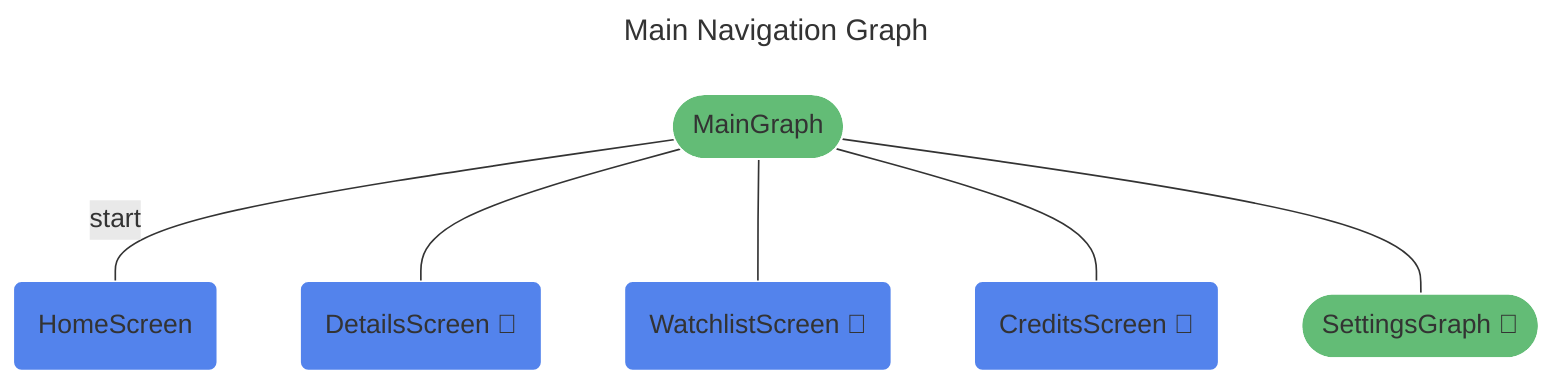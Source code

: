 ---
title: Main Navigation Graph
---
%%{init: {'theme':'base', 'themeVariables': { 'primaryTextColor': '#fff' }}%%
graph TD
main(["MainGraph"]) -- "start" --- home_screen("HomeScreen")
main(["MainGraph"]) --- details_screen_destination("DetailsScreen 🧩")
main(["MainGraph"]) --- watchlist_screen_destination("WatchlistScreen 🧩")
main(["MainGraph"]) --- credits_screen_destination("CreditsScreen 🧩")
main(["MainGraph"]) --- settings_nav_g(["SettingsGraph 🧩"])

click settings_nav_g "SettingsNavGraph.mmd" "See SettingsGraph details" _blank

classDef destination fill:#5383EC,stroke:#ffffff;
class home_screen,details_screen_destination,watchlist_screen_destination,credits_screen_destination destination;
classDef navgraph fill:#63BC76,stroke:#ffffff;
class main,settings_nav_g navgraph;